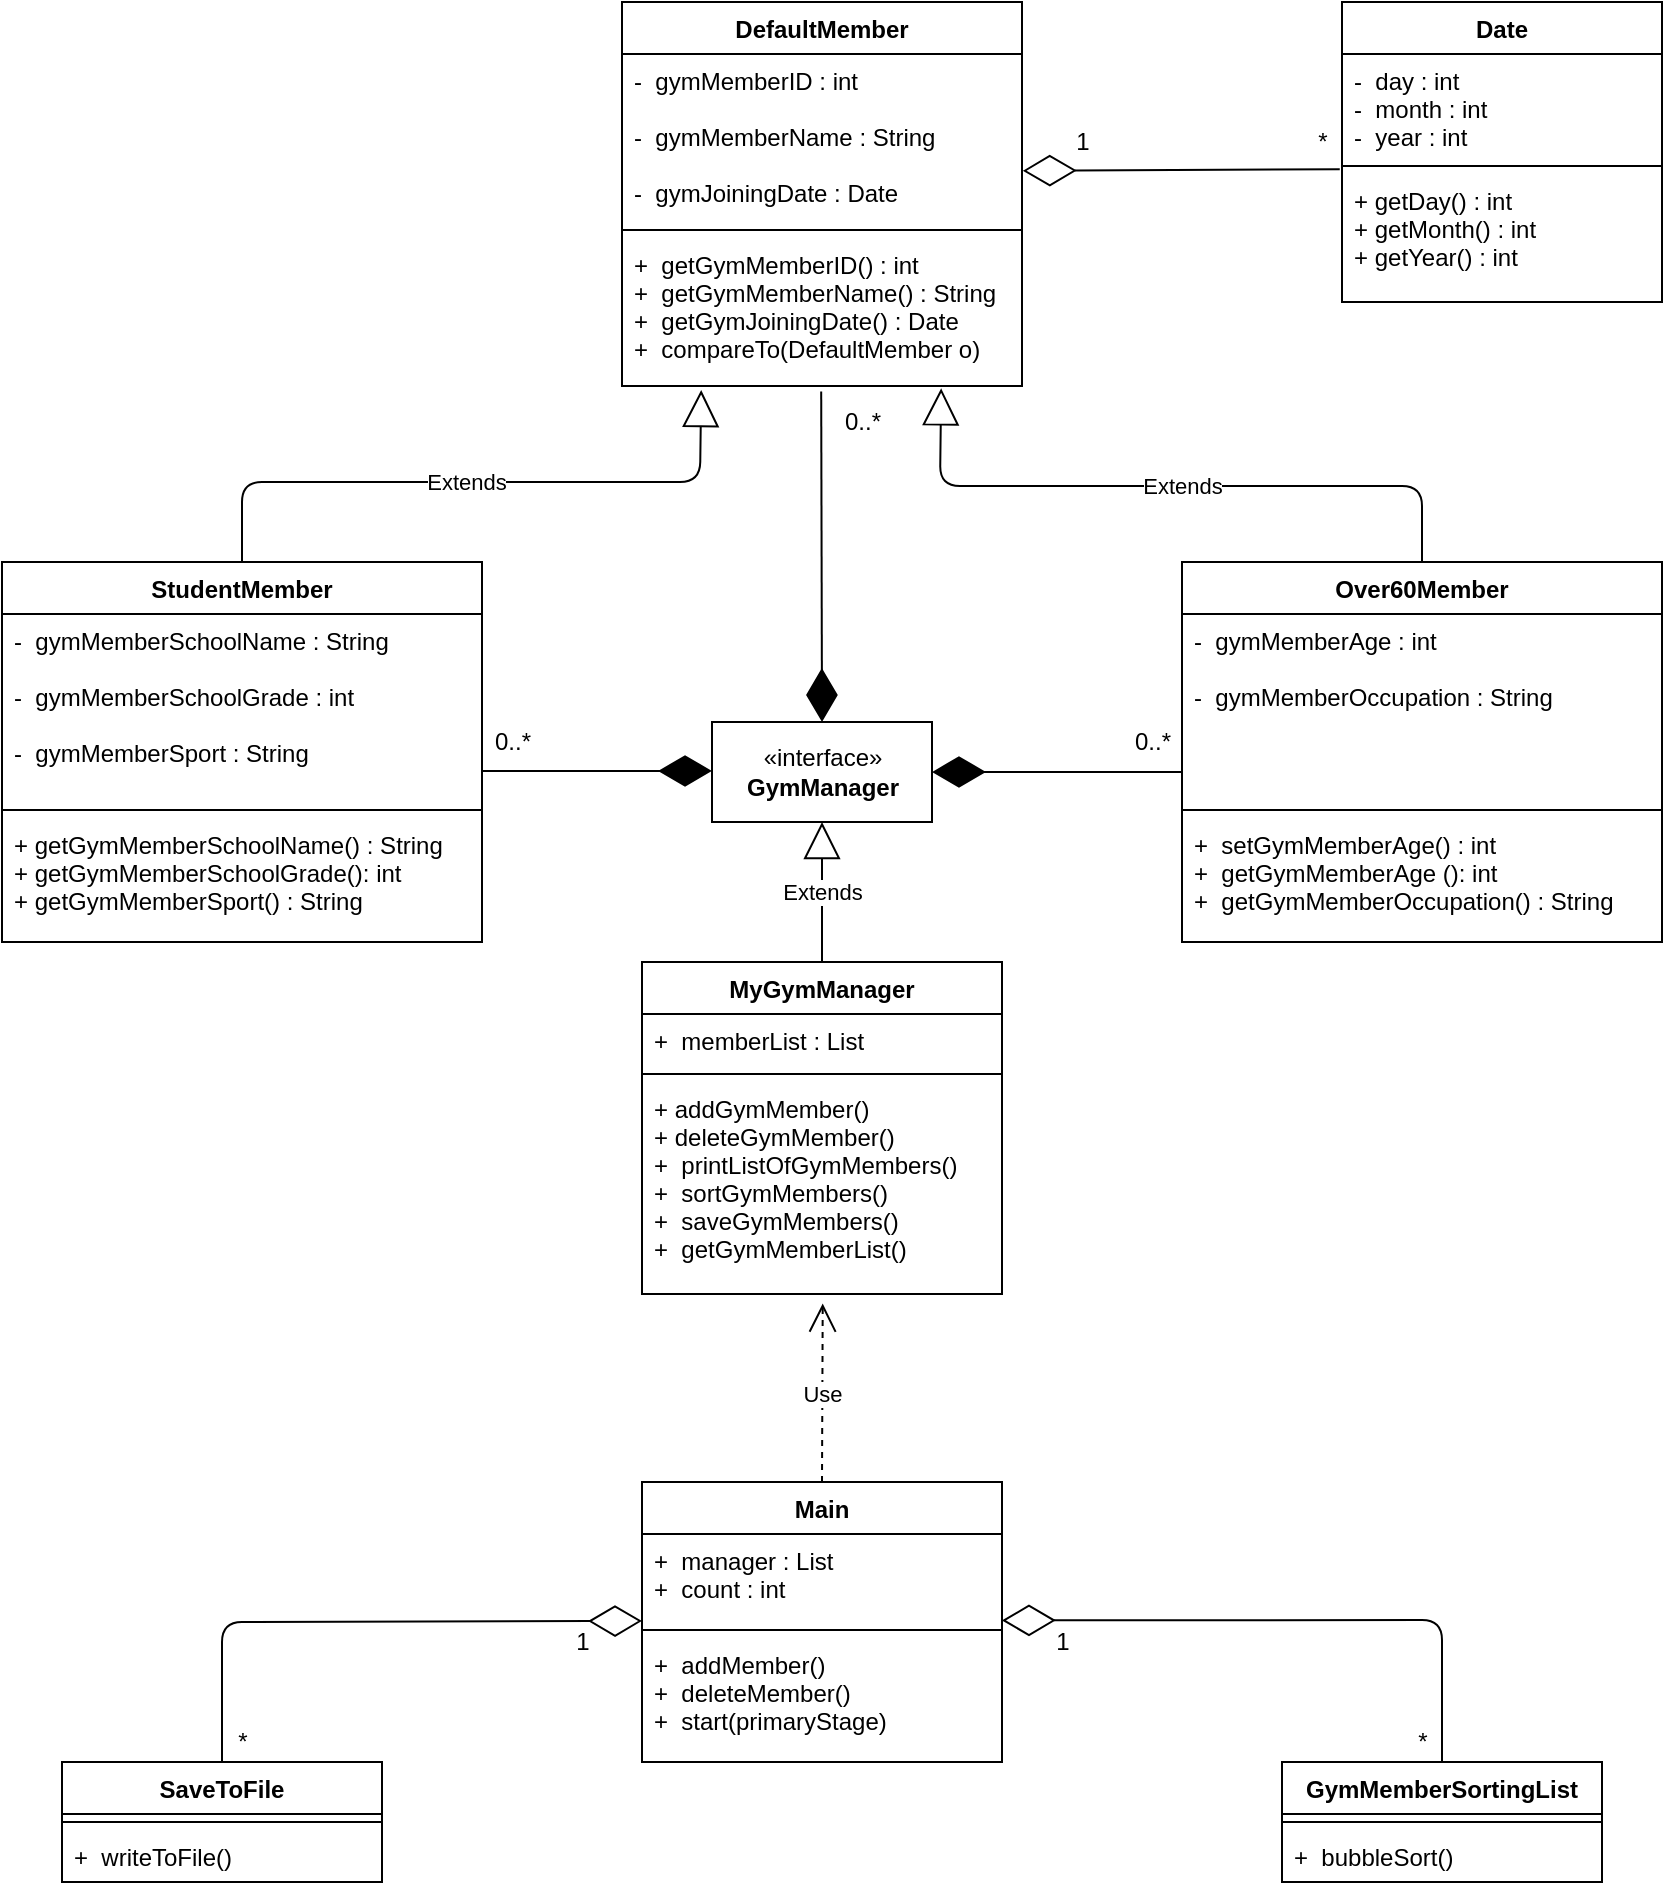 <mxfile version="13.4.5" type="device"><diagram id="2KtmVQnxHIHo9xp-vudM" name="Page-1"><mxGraphModel dx="1038" dy="607" grid="1" gridSize="10" guides="1" tooltips="1" connect="1" arrows="1" fold="1" page="1" pageScale="1" pageWidth="850" pageHeight="1100" math="0" shadow="0"><root><mxCell id="0"/><mxCell id="1" parent="0"/><mxCell id="jVRSRtyKpGqIhed_Pb_q-5" value="DefaultMember" style="swimlane;fontStyle=1;align=center;verticalAlign=top;childLayout=stackLayout;horizontal=1;startSize=26;horizontalStack=0;resizeParent=1;resizeParentMax=0;resizeLast=0;collapsible=1;marginBottom=0;" parent="1" vertex="1"><mxGeometry x="320" y="40" width="200" height="192" as="geometry"/></mxCell><mxCell id="jVRSRtyKpGqIhed_Pb_q-6" value="-  gymMemberID : int&#10;&#10;-  gymMemberName : String&#10;&#10;-  gymJoiningDate : Date" style="text;strokeColor=none;fillColor=none;align=left;verticalAlign=top;spacingLeft=4;spacingRight=4;overflow=hidden;rotatable=0;points=[[0,0.5],[1,0.5]];portConstraint=eastwest;" parent="jVRSRtyKpGqIhed_Pb_q-5" vertex="1"><mxGeometry y="26" width="200" height="84" as="geometry"/></mxCell><mxCell id="jVRSRtyKpGqIhed_Pb_q-7" value="" style="line;strokeWidth=1;fillColor=none;align=left;verticalAlign=middle;spacingTop=-1;spacingLeft=3;spacingRight=3;rotatable=0;labelPosition=right;points=[];portConstraint=eastwest;" parent="jVRSRtyKpGqIhed_Pb_q-5" vertex="1"><mxGeometry y="110" width="200" height="8" as="geometry"/></mxCell><mxCell id="jVRSRtyKpGqIhed_Pb_q-8" value="+  getGymMemberID() : int&#10;+  getGymMemberName() : String&#10;+  getGymJoiningDate() : Date&#10;+  compareTo(DefaultMember o)" style="text;strokeColor=none;fillColor=none;align=left;verticalAlign=top;spacingLeft=4;spacingRight=4;overflow=hidden;rotatable=0;points=[[0,0.5],[1,0.5]];portConstraint=eastwest;" parent="jVRSRtyKpGqIhed_Pb_q-5" vertex="1"><mxGeometry y="118" width="200" height="74" as="geometry"/></mxCell><mxCell id="GWwbHNLRaDFmlc68FKGz-6" value="Date" style="swimlane;fontStyle=1;align=center;verticalAlign=top;childLayout=stackLayout;horizontal=1;startSize=26;horizontalStack=0;resizeParent=1;resizeParentMax=0;resizeLast=0;collapsible=1;marginBottom=0;" vertex="1" parent="1"><mxGeometry x="680" y="40" width="160" height="150" as="geometry"/></mxCell><mxCell id="GWwbHNLRaDFmlc68FKGz-7" value="-  day : int&#10;-  month : int&#10;-  year : int" style="text;strokeColor=none;fillColor=none;align=left;verticalAlign=top;spacingLeft=4;spacingRight=4;overflow=hidden;rotatable=0;points=[[0,0.5],[1,0.5]];portConstraint=eastwest;" vertex="1" parent="GWwbHNLRaDFmlc68FKGz-6"><mxGeometry y="26" width="160" height="52" as="geometry"/></mxCell><mxCell id="GWwbHNLRaDFmlc68FKGz-8" value="" style="line;strokeWidth=1;fillColor=none;align=left;verticalAlign=middle;spacingTop=-1;spacingLeft=3;spacingRight=3;rotatable=0;labelPosition=right;points=[];portConstraint=eastwest;" vertex="1" parent="GWwbHNLRaDFmlc68FKGz-6"><mxGeometry y="78" width="160" height="8" as="geometry"/></mxCell><mxCell id="GWwbHNLRaDFmlc68FKGz-9" value="+ getDay() : int&#10;+ getMonth() : int&#10;+ getYear() : int" style="text;strokeColor=none;fillColor=none;align=left;verticalAlign=top;spacingLeft=4;spacingRight=4;overflow=hidden;rotatable=0;points=[[0,0.5],[1,0.5]];portConstraint=eastwest;" vertex="1" parent="GWwbHNLRaDFmlc68FKGz-6"><mxGeometry y="86" width="160" height="64" as="geometry"/></mxCell><mxCell id="GWwbHNLRaDFmlc68FKGz-15" value="«interface»&lt;br&gt;&lt;b&gt;GymManager&lt;/b&gt;" style="html=1;" vertex="1" parent="1"><mxGeometry x="365" y="400" width="110" height="50" as="geometry"/></mxCell><mxCell id="GWwbHNLRaDFmlc68FKGz-16" value="" style="endArrow=diamondThin;endFill=0;endSize=24;html=1;exitX=-0.007;exitY=1.108;exitDx=0;exitDy=0;exitPerimeter=0;entryX=1.002;entryY=0.695;entryDx=0;entryDy=0;entryPerimeter=0;" edge="1" parent="1" source="GWwbHNLRaDFmlc68FKGz-7" target="jVRSRtyKpGqIhed_Pb_q-6"><mxGeometry width="160" relative="1" as="geometry"><mxPoint x="420" y="270" as="sourcePoint"/><mxPoint x="610" y="190" as="targetPoint"/></mxGeometry></mxCell><mxCell id="GWwbHNLRaDFmlc68FKGz-17" value="" style="endArrow=diamondThin;endFill=1;endSize=24;html=1;entryX=0.5;entryY=0;entryDx=0;entryDy=0;exitX=0.498;exitY=1.038;exitDx=0;exitDy=0;exitPerimeter=0;" edge="1" parent="1" source="jVRSRtyKpGqIhed_Pb_q-8" target="GWwbHNLRaDFmlc68FKGz-15"><mxGeometry width="160" relative="1" as="geometry"><mxPoint x="330" y="350" as="sourcePoint"/><mxPoint x="490" y="350" as="targetPoint"/></mxGeometry></mxCell><mxCell id="2" value="*" style="text;html=1;align=center;verticalAlign=middle;resizable=0;points=[];autosize=1;" vertex="1" parent="1"><mxGeometry x="660" y="100" width="20" height="20" as="geometry"/></mxCell><mxCell id="GWwbHNLRaDFmlc68FKGz-18" value="1" style="text;html=1;align=center;verticalAlign=middle;resizable=0;points=[];autosize=1;" vertex="1" parent="1"><mxGeometry x="540" y="100" width="20" height="20" as="geometry"/></mxCell><mxCell id="jVRSRtyKpGqIhed_Pb_q-1" value="StudentMember" style="swimlane;fontStyle=1;align=center;verticalAlign=top;childLayout=stackLayout;horizontal=1;startSize=26;horizontalStack=0;resizeParent=1;resizeParentMax=0;resizeLast=0;collapsible=1;marginBottom=0;" parent="1" vertex="1"><mxGeometry x="10" y="320" width="240" height="190" as="geometry"/></mxCell><mxCell id="jVRSRtyKpGqIhed_Pb_q-2" value="-  gymMemberSchoolName : String&#10;&#10;-  gymMemberSchoolGrade : int&#10;&#10;-  gymMemberSport : String" style="text;strokeColor=none;fillColor=none;align=left;verticalAlign=top;spacingLeft=4;spacingRight=4;overflow=hidden;rotatable=0;points=[[0,0.5],[1,0.5]];portConstraint=eastwest;" parent="jVRSRtyKpGqIhed_Pb_q-1" vertex="1"><mxGeometry y="26" width="240" height="94" as="geometry"/></mxCell><mxCell id="jVRSRtyKpGqIhed_Pb_q-3" value="" style="line;strokeWidth=1;fillColor=none;align=left;verticalAlign=middle;spacingTop=-1;spacingLeft=3;spacingRight=3;rotatable=0;labelPosition=right;points=[];portConstraint=eastwest;" parent="jVRSRtyKpGqIhed_Pb_q-1" vertex="1"><mxGeometry y="120" width="240" height="8" as="geometry"/></mxCell><mxCell id="jVRSRtyKpGqIhed_Pb_q-4" value="+ getGymMemberSchoolName() : String&#10;+ getGymMemberSchoolGrade(): int&#10;+ getGymMemberSport() : String" style="text;strokeColor=none;fillColor=none;align=left;verticalAlign=top;spacingLeft=4;spacingRight=4;overflow=hidden;rotatable=0;points=[[0,0.5],[1,0.5]];portConstraint=eastwest;" parent="jVRSRtyKpGqIhed_Pb_q-1" vertex="1"><mxGeometry y="128" width="240" height="62" as="geometry"/></mxCell><mxCell id="jVRSRtyKpGqIhed_Pb_q-13" value="Over60Member" style="swimlane;fontStyle=1;align=center;verticalAlign=top;childLayout=stackLayout;horizontal=1;startSize=26;horizontalStack=0;resizeParent=1;resizeParentMax=0;resizeLast=0;collapsible=1;marginBottom=0;" parent="1" vertex="1"><mxGeometry x="600" y="320" width="240" height="190" as="geometry"><mxRectangle x="520" y="438" width="120" height="26" as="alternateBounds"/></mxGeometry></mxCell><mxCell id="jVRSRtyKpGqIhed_Pb_q-14" value="-  gymMemberAge : int&#10;&#10;-  gymMemberOccupation : String" style="text;strokeColor=none;fillColor=none;align=left;verticalAlign=top;spacingLeft=4;spacingRight=4;overflow=hidden;rotatable=0;points=[[0,0.5],[1,0.5]];portConstraint=eastwest;" parent="jVRSRtyKpGqIhed_Pb_q-13" vertex="1"><mxGeometry y="26" width="240" height="94" as="geometry"/></mxCell><mxCell id="jVRSRtyKpGqIhed_Pb_q-15" value="" style="line;strokeWidth=1;fillColor=none;align=left;verticalAlign=middle;spacingTop=-1;spacingLeft=3;spacingRight=3;rotatable=0;labelPosition=right;points=[];portConstraint=eastwest;" parent="jVRSRtyKpGqIhed_Pb_q-13" vertex="1"><mxGeometry y="120" width="240" height="8" as="geometry"/></mxCell><mxCell id="jVRSRtyKpGqIhed_Pb_q-16" value="+  setGymMemberAge() : int&#10;+  getGymMemberAge (): int&#10;+  getGymMemberOccupation() : String" style="text;strokeColor=none;fillColor=none;align=left;verticalAlign=top;spacingLeft=4;spacingRight=4;overflow=hidden;rotatable=0;points=[[0,0.5],[1,0.5]];portConstraint=eastwest;" parent="jVRSRtyKpGqIhed_Pb_q-13" vertex="1"><mxGeometry y="128" width="240" height="62" as="geometry"/></mxCell><mxCell id="GWwbHNLRaDFmlc68FKGz-19" value="" style="endArrow=diamondThin;endFill=1;endSize=24;html=1;exitX=1;exitY=0.835;exitDx=0;exitDy=0;exitPerimeter=0;" edge="1" parent="1" source="jVRSRtyKpGqIhed_Pb_q-2"><mxGeometry width="160" relative="1" as="geometry"><mxPoint x="260" y="425" as="sourcePoint"/><mxPoint x="365" y="424.5" as="targetPoint"/></mxGeometry></mxCell><mxCell id="GWwbHNLRaDFmlc68FKGz-20" value="" style="endArrow=diamondThin;endFill=1;endSize=24;html=1;entryX=1;entryY=0.5;entryDx=0;entryDy=0;exitX=0;exitY=0.84;exitDx=0;exitDy=0;exitPerimeter=0;" edge="1" parent="1" source="jVRSRtyKpGqIhed_Pb_q-14" target="GWwbHNLRaDFmlc68FKGz-15"><mxGeometry width="160" relative="1" as="geometry"><mxPoint x="340" y="360" as="sourcePoint"/><mxPoint x="500" y="360" as="targetPoint"/></mxGeometry></mxCell><mxCell id="GWwbHNLRaDFmlc68FKGz-21" value="MyGymManager" style="swimlane;fontStyle=1;align=center;verticalAlign=top;childLayout=stackLayout;horizontal=1;startSize=26;horizontalStack=0;resizeParent=1;resizeParentMax=0;resizeLast=0;collapsible=1;marginBottom=0;" vertex="1" parent="1"><mxGeometry x="330" y="520" width="180" height="166" as="geometry"/></mxCell><mxCell id="GWwbHNLRaDFmlc68FKGz-22" value="+  memberList : List" style="text;strokeColor=none;fillColor=none;align=left;verticalAlign=top;spacingLeft=4;spacingRight=4;overflow=hidden;rotatable=0;points=[[0,0.5],[1,0.5]];portConstraint=eastwest;" vertex="1" parent="GWwbHNLRaDFmlc68FKGz-21"><mxGeometry y="26" width="180" height="26" as="geometry"/></mxCell><mxCell id="GWwbHNLRaDFmlc68FKGz-23" value="" style="line;strokeWidth=1;fillColor=none;align=left;verticalAlign=middle;spacingTop=-1;spacingLeft=3;spacingRight=3;rotatable=0;labelPosition=right;points=[];portConstraint=eastwest;" vertex="1" parent="GWwbHNLRaDFmlc68FKGz-21"><mxGeometry y="52" width="180" height="8" as="geometry"/></mxCell><mxCell id="GWwbHNLRaDFmlc68FKGz-24" value="+ addGymMember()&#10;+ deleteGymMember()&#10;+  printListOfGymMembers()&#10;+  sortGymMembers()&#10;+  saveGymMembers()&#10;+  getGymMemberList()" style="text;strokeColor=none;fillColor=none;align=left;verticalAlign=top;spacingLeft=4;spacingRight=4;overflow=hidden;rotatable=0;points=[[0,0.5],[1,0.5]];portConstraint=eastwest;" vertex="1" parent="GWwbHNLRaDFmlc68FKGz-21"><mxGeometry y="60" width="180" height="106" as="geometry"/></mxCell><mxCell id="GWwbHNLRaDFmlc68FKGz-29" value="0..*" style="text;html=1;align=center;verticalAlign=middle;resizable=0;points=[];autosize=1;" vertex="1" parent="1"><mxGeometry x="250" y="400" width="30" height="20" as="geometry"/></mxCell><mxCell id="GWwbHNLRaDFmlc68FKGz-30" value="0..*" style="text;html=1;align=center;verticalAlign=middle;resizable=0;points=[];autosize=1;" vertex="1" parent="1"><mxGeometry x="570" y="400" width="30" height="20" as="geometry"/></mxCell><mxCell id="GWwbHNLRaDFmlc68FKGz-31" value="0..*" style="text;html=1;align=center;verticalAlign=middle;resizable=0;points=[];autosize=1;" vertex="1" parent="1"><mxGeometry x="425" y="240" width="30" height="20" as="geometry"/></mxCell><mxCell id="GWwbHNLRaDFmlc68FKGz-37" value="Main" style="swimlane;fontStyle=1;align=center;verticalAlign=top;childLayout=stackLayout;horizontal=1;startSize=26;horizontalStack=0;resizeParent=1;resizeParentMax=0;resizeLast=0;collapsible=1;marginBottom=0;" vertex="1" parent="1"><mxGeometry x="330" y="780" width="180" height="140" as="geometry"/></mxCell><mxCell id="GWwbHNLRaDFmlc68FKGz-38" value="+  manager : List&#10;+  count : int" style="text;strokeColor=none;fillColor=none;align=left;verticalAlign=top;spacingLeft=4;spacingRight=4;overflow=hidden;rotatable=0;points=[[0,0.5],[1,0.5]];portConstraint=eastwest;" vertex="1" parent="GWwbHNLRaDFmlc68FKGz-37"><mxGeometry y="26" width="180" height="44" as="geometry"/></mxCell><mxCell id="GWwbHNLRaDFmlc68FKGz-39" value="" style="line;strokeWidth=1;fillColor=none;align=left;verticalAlign=middle;spacingTop=-1;spacingLeft=3;spacingRight=3;rotatable=0;labelPosition=right;points=[];portConstraint=eastwest;" vertex="1" parent="GWwbHNLRaDFmlc68FKGz-37"><mxGeometry y="70" width="180" height="8" as="geometry"/></mxCell><mxCell id="GWwbHNLRaDFmlc68FKGz-40" value="+  addMember()&#10;+  deleteMember()&#10;+  start(primaryStage)" style="text;strokeColor=none;fillColor=none;align=left;verticalAlign=top;spacingLeft=4;spacingRight=4;overflow=hidden;rotatable=0;points=[[0,0.5],[1,0.5]];portConstraint=eastwest;" vertex="1" parent="GWwbHNLRaDFmlc68FKGz-37"><mxGeometry y="78" width="180" height="62" as="geometry"/></mxCell><mxCell id="GWwbHNLRaDFmlc68FKGz-42" value="SaveToFile" style="swimlane;fontStyle=1;align=center;verticalAlign=top;childLayout=stackLayout;horizontal=1;startSize=26;horizontalStack=0;resizeParent=1;resizeParentMax=0;resizeLast=0;collapsible=1;marginBottom=0;" vertex="1" parent="1"><mxGeometry x="40" y="920" width="160" height="60" as="geometry"/></mxCell><mxCell id="GWwbHNLRaDFmlc68FKGz-44" value="" style="line;strokeWidth=1;fillColor=none;align=left;verticalAlign=middle;spacingTop=-1;spacingLeft=3;spacingRight=3;rotatable=0;labelPosition=right;points=[];portConstraint=eastwest;" vertex="1" parent="GWwbHNLRaDFmlc68FKGz-42"><mxGeometry y="26" width="160" height="8" as="geometry"/></mxCell><mxCell id="GWwbHNLRaDFmlc68FKGz-45" value="+  writeToFile()" style="text;strokeColor=none;fillColor=none;align=left;verticalAlign=top;spacingLeft=4;spacingRight=4;overflow=hidden;rotatable=0;points=[[0,0.5],[1,0.5]];portConstraint=eastwest;" vertex="1" parent="GWwbHNLRaDFmlc68FKGz-42"><mxGeometry y="34" width="160" height="26" as="geometry"/></mxCell><mxCell id="GWwbHNLRaDFmlc68FKGz-46" value="GymMemberSortingList" style="swimlane;fontStyle=1;align=center;verticalAlign=top;childLayout=stackLayout;horizontal=1;startSize=26;horizontalStack=0;resizeParent=1;resizeParentMax=0;resizeLast=0;collapsible=1;marginBottom=0;" vertex="1" parent="1"><mxGeometry x="650" y="920" width="160" height="60" as="geometry"/></mxCell><mxCell id="GWwbHNLRaDFmlc68FKGz-48" value="" style="line;strokeWidth=1;fillColor=none;align=left;verticalAlign=middle;spacingTop=-1;spacingLeft=3;spacingRight=3;rotatable=0;labelPosition=right;points=[];portConstraint=eastwest;" vertex="1" parent="GWwbHNLRaDFmlc68FKGz-46"><mxGeometry y="26" width="160" height="8" as="geometry"/></mxCell><mxCell id="GWwbHNLRaDFmlc68FKGz-49" value="+  bubbleSort()" style="text;strokeColor=none;fillColor=none;align=left;verticalAlign=top;spacingLeft=4;spacingRight=4;overflow=hidden;rotatable=0;points=[[0,0.5],[1,0.5]];portConstraint=eastwest;" vertex="1" parent="GWwbHNLRaDFmlc68FKGz-46"><mxGeometry y="34" width="160" height="26" as="geometry"/></mxCell><mxCell id="GWwbHNLRaDFmlc68FKGz-52" value="" style="endArrow=diamondThin;endFill=0;endSize=24;html=1;exitX=0.5;exitY=0;exitDx=0;exitDy=0;" edge="1" parent="1" source="GWwbHNLRaDFmlc68FKGz-42"><mxGeometry width="160" relative="1" as="geometry"><mxPoint x="170" y="849.5" as="sourcePoint"/><mxPoint x="330" y="849.5" as="targetPoint"/><Array as="points"><mxPoint x="120" y="850"/></Array></mxGeometry></mxCell><mxCell id="GWwbHNLRaDFmlc68FKGz-53" value="" style="endArrow=diamondThin;endFill=0;endSize=24;html=1;entryX=1;entryY=0.982;entryDx=0;entryDy=0;entryPerimeter=0;exitX=0.5;exitY=0;exitDx=0;exitDy=0;" edge="1" parent="1" source="GWwbHNLRaDFmlc68FKGz-46" target="GWwbHNLRaDFmlc68FKGz-38"><mxGeometry width="160" relative="1" as="geometry"><mxPoint x="590" y="849.5" as="sourcePoint"/><mxPoint x="750" y="849.5" as="targetPoint"/><Array as="points"><mxPoint x="730" y="849"/></Array></mxGeometry></mxCell><mxCell id="GWwbHNLRaDFmlc68FKGz-54" value="*" style="text;html=1;align=center;verticalAlign=middle;resizable=0;points=[];autosize=1;" vertex="1" parent="1"><mxGeometry x="120" y="900" width="20" height="20" as="geometry"/></mxCell><mxCell id="GWwbHNLRaDFmlc68FKGz-55" value="*" style="text;html=1;align=center;verticalAlign=middle;resizable=0;points=[];autosize=1;" vertex="1" parent="1"><mxGeometry x="710" y="900" width="20" height="20" as="geometry"/></mxCell><mxCell id="GWwbHNLRaDFmlc68FKGz-56" value="1" style="text;html=1;align=center;verticalAlign=middle;resizable=0;points=[];autosize=1;" vertex="1" parent="1"><mxGeometry x="290" y="850" width="20" height="20" as="geometry"/></mxCell><mxCell id="GWwbHNLRaDFmlc68FKGz-57" value="1" style="text;html=1;align=center;verticalAlign=middle;resizable=0;points=[];autosize=1;" vertex="1" parent="1"><mxGeometry x="530" y="850" width="20" height="20" as="geometry"/></mxCell><mxCell id="GWwbHNLRaDFmlc68FKGz-58" value="Use" style="endArrow=open;endSize=12;dashed=1;html=1;exitX=0.5;exitY=0;exitDx=0;exitDy=0;entryX=0.502;entryY=1.045;entryDx=0;entryDy=0;entryPerimeter=0;" edge="1" parent="1" source="GWwbHNLRaDFmlc68FKGz-37" target="GWwbHNLRaDFmlc68FKGz-24"><mxGeometry width="160" relative="1" as="geometry"><mxPoint x="350" y="720" as="sourcePoint"/><mxPoint x="510" y="720" as="targetPoint"/></mxGeometry></mxCell><mxCell id="GWwbHNLRaDFmlc68FKGz-59" value="Extends" style="endArrow=block;endSize=16;endFill=0;html=1;entryX=0.5;entryY=1;entryDx=0;entryDy=0;exitX=0.5;exitY=0;exitDx=0;exitDy=0;" edge="1" parent="1" source="GWwbHNLRaDFmlc68FKGz-21" target="GWwbHNLRaDFmlc68FKGz-15"><mxGeometry width="160" relative="1" as="geometry"><mxPoint x="330" y="570" as="sourcePoint"/><mxPoint x="490" y="570" as="targetPoint"/></mxGeometry></mxCell><mxCell id="GWwbHNLRaDFmlc68FKGz-60" value="Extends" style="endArrow=block;endSize=16;endFill=0;html=1;exitX=0.5;exitY=0;exitDx=0;exitDy=0;entryX=0.198;entryY=1.027;entryDx=0;entryDy=0;entryPerimeter=0;" edge="1" parent="1" source="jVRSRtyKpGqIhed_Pb_q-1" target="jVRSRtyKpGqIhed_Pb_q-8"><mxGeometry x="-0.035" width="160" relative="1" as="geometry"><mxPoint x="120" y="280" as="sourcePoint"/><mxPoint x="280" y="280" as="targetPoint"/><Array as="points"><mxPoint x="130" y="280"/><mxPoint x="359" y="280"/></Array><mxPoint as="offset"/></mxGeometry></mxCell><mxCell id="GWwbHNLRaDFmlc68FKGz-62" value="Extends" style="endArrow=block;endSize=16;endFill=0;html=1;exitX=0.5;exitY=0;exitDx=0;exitDy=0;entryX=0.798;entryY=1.016;entryDx=0;entryDy=0;entryPerimeter=0;" edge="1" parent="1" source="jVRSRtyKpGqIhed_Pb_q-13" target="jVRSRtyKpGqIhed_Pb_q-8"><mxGeometry x="-0.035" width="160" relative="1" as="geometry"><mxPoint x="250" y="322.01" as="sourcePoint"/><mxPoint x="478.8" y="240.004" as="targetPoint"/><Array as="points"><mxPoint x="720" y="282"/><mxPoint x="479" y="282.01"/></Array><mxPoint as="offset"/></mxGeometry></mxCell></root></mxGraphModel></diagram></mxfile>